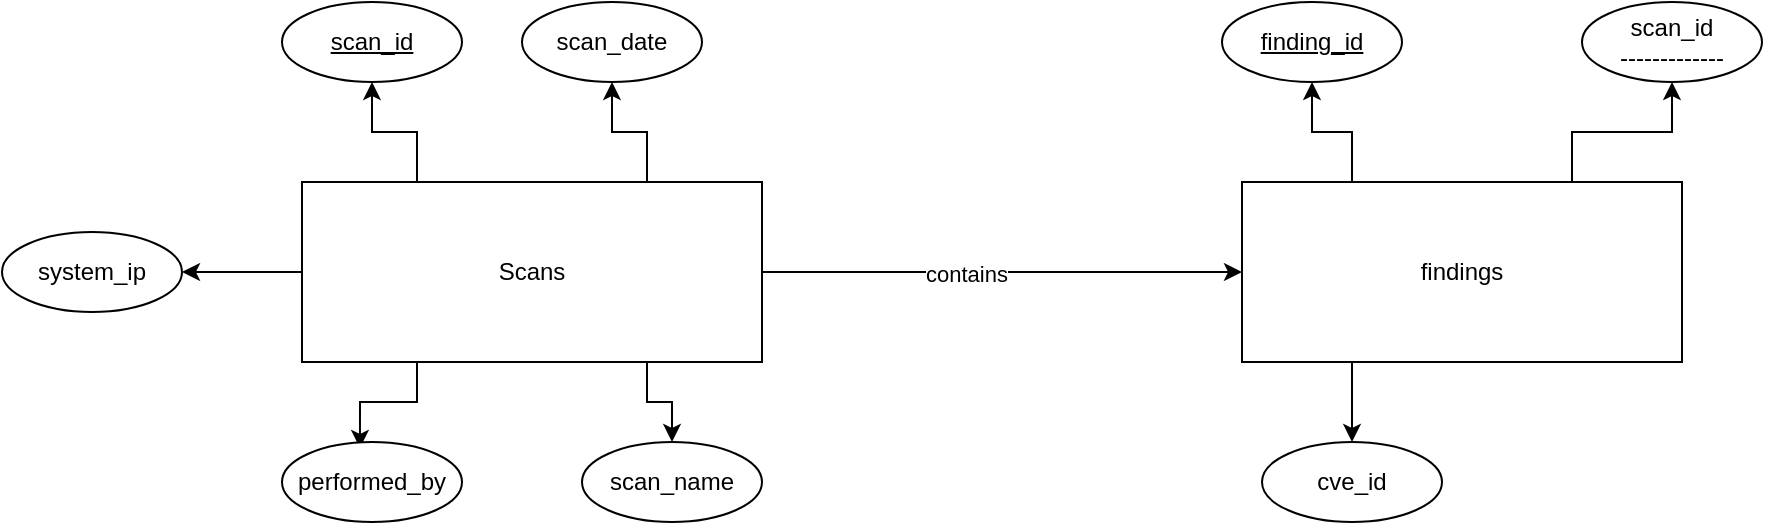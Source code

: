 <mxfile version="21.7.5" type="device">
  <diagram name="Page-1" id="cbwRjMTR35SqI4GXjvHU">
    <mxGraphModel dx="2284" dy="838" grid="1" gridSize="10" guides="1" tooltips="1" connect="1" arrows="1" fold="1" page="1" pageScale="1" pageWidth="850" pageHeight="1100" math="0" shadow="0">
      <root>
        <mxCell id="0" />
        <mxCell id="1" parent="0" />
        <mxCell id="7lTrUNVbNvYtxxuMBzhM-8" style="edgeStyle=orthogonalEdgeStyle;rounded=0;orthogonalLoop=1;jettySize=auto;html=1;" edge="1" parent="1" source="7lTrUNVbNvYtxxuMBzhM-1" target="7lTrUNVbNvYtxxuMBzhM-7">
          <mxGeometry relative="1" as="geometry" />
        </mxCell>
        <mxCell id="7lTrUNVbNvYtxxuMBzhM-9" style="edgeStyle=orthogonalEdgeStyle;rounded=0;orthogonalLoop=1;jettySize=auto;html=1;exitX=0.25;exitY=0;exitDx=0;exitDy=0;" edge="1" parent="1" source="7lTrUNVbNvYtxxuMBzhM-1" target="7lTrUNVbNvYtxxuMBzhM-3">
          <mxGeometry relative="1" as="geometry" />
        </mxCell>
        <mxCell id="7lTrUNVbNvYtxxuMBzhM-10" style="edgeStyle=orthogonalEdgeStyle;rounded=0;orthogonalLoop=1;jettySize=auto;html=1;exitX=0.75;exitY=0;exitDx=0;exitDy=0;" edge="1" parent="1" source="7lTrUNVbNvYtxxuMBzhM-1" target="7lTrUNVbNvYtxxuMBzhM-4">
          <mxGeometry relative="1" as="geometry" />
        </mxCell>
        <mxCell id="7lTrUNVbNvYtxxuMBzhM-11" style="edgeStyle=orthogonalEdgeStyle;rounded=0;orthogonalLoop=1;jettySize=auto;html=1;exitX=0.75;exitY=1;exitDx=0;exitDy=0;entryX=0.5;entryY=0;entryDx=0;entryDy=0;" edge="1" parent="1" source="7lTrUNVbNvYtxxuMBzhM-1" target="7lTrUNVbNvYtxxuMBzhM-6">
          <mxGeometry relative="1" as="geometry" />
        </mxCell>
        <mxCell id="7lTrUNVbNvYtxxuMBzhM-12" style="edgeStyle=orthogonalEdgeStyle;rounded=0;orthogonalLoop=1;jettySize=auto;html=1;exitX=0.25;exitY=1;exitDx=0;exitDy=0;entryX=0.433;entryY=0.075;entryDx=0;entryDy=0;entryPerimeter=0;" edge="1" parent="1" source="7lTrUNVbNvYtxxuMBzhM-1" target="7lTrUNVbNvYtxxuMBzhM-5">
          <mxGeometry relative="1" as="geometry" />
        </mxCell>
        <mxCell id="7lTrUNVbNvYtxxuMBzhM-13" style="edgeStyle=orthogonalEdgeStyle;rounded=0;orthogonalLoop=1;jettySize=auto;html=1;entryX=0;entryY=0.5;entryDx=0;entryDy=0;" edge="1" parent="1" source="7lTrUNVbNvYtxxuMBzhM-1" target="7lTrUNVbNvYtxxuMBzhM-2">
          <mxGeometry relative="1" as="geometry" />
        </mxCell>
        <mxCell id="7lTrUNVbNvYtxxuMBzhM-14" value="contains" style="edgeLabel;html=1;align=center;verticalAlign=middle;resizable=0;points=[];" vertex="1" connectable="0" parent="7lTrUNVbNvYtxxuMBzhM-13">
          <mxGeometry x="-0.15" y="-1" relative="1" as="geometry">
            <mxPoint as="offset" />
          </mxGeometry>
        </mxCell>
        <mxCell id="7lTrUNVbNvYtxxuMBzhM-1" value="Scans" style="html=1;whiteSpace=wrap;" vertex="1" parent="1">
          <mxGeometry x="100" y="370" width="230" height="90" as="geometry" />
        </mxCell>
        <mxCell id="7lTrUNVbNvYtxxuMBzhM-18" style="edgeStyle=orthogonalEdgeStyle;rounded=0;orthogonalLoop=1;jettySize=auto;html=1;exitX=0.25;exitY=0;exitDx=0;exitDy=0;" edge="1" parent="1" source="7lTrUNVbNvYtxxuMBzhM-2" target="7lTrUNVbNvYtxxuMBzhM-15">
          <mxGeometry relative="1" as="geometry" />
        </mxCell>
        <mxCell id="7lTrUNVbNvYtxxuMBzhM-19" style="edgeStyle=orthogonalEdgeStyle;rounded=0;orthogonalLoop=1;jettySize=auto;html=1;exitX=0.75;exitY=0;exitDx=0;exitDy=0;entryX=0.5;entryY=1;entryDx=0;entryDy=0;" edge="1" parent="1" source="7lTrUNVbNvYtxxuMBzhM-2" target="7lTrUNVbNvYtxxuMBzhM-16">
          <mxGeometry relative="1" as="geometry" />
        </mxCell>
        <mxCell id="7lTrUNVbNvYtxxuMBzhM-20" style="edgeStyle=orthogonalEdgeStyle;rounded=0;orthogonalLoop=1;jettySize=auto;html=1;exitX=0.25;exitY=1;exitDx=0;exitDy=0;" edge="1" parent="1" source="7lTrUNVbNvYtxxuMBzhM-2" target="7lTrUNVbNvYtxxuMBzhM-17">
          <mxGeometry relative="1" as="geometry" />
        </mxCell>
        <mxCell id="7lTrUNVbNvYtxxuMBzhM-2" value="findings" style="html=1;whiteSpace=wrap;" vertex="1" parent="1">
          <mxGeometry x="570" y="370" width="220" height="90" as="geometry" />
        </mxCell>
        <mxCell id="7lTrUNVbNvYtxxuMBzhM-3" value="&lt;u&gt;scan_id&lt;/u&gt;" style="ellipse;whiteSpace=wrap;html=1;" vertex="1" parent="1">
          <mxGeometry x="90" y="280" width="90" height="40" as="geometry" />
        </mxCell>
        <mxCell id="7lTrUNVbNvYtxxuMBzhM-4" value="scan_date" style="ellipse;whiteSpace=wrap;html=1;" vertex="1" parent="1">
          <mxGeometry x="210" y="280" width="90" height="40" as="geometry" />
        </mxCell>
        <mxCell id="7lTrUNVbNvYtxxuMBzhM-5" value="performed_by" style="ellipse;whiteSpace=wrap;html=1;" vertex="1" parent="1">
          <mxGeometry x="90" y="500" width="90" height="40" as="geometry" />
        </mxCell>
        <mxCell id="7lTrUNVbNvYtxxuMBzhM-6" value="scan_name" style="ellipse;whiteSpace=wrap;html=1;" vertex="1" parent="1">
          <mxGeometry x="240" y="500" width="90" height="40" as="geometry" />
        </mxCell>
        <mxCell id="7lTrUNVbNvYtxxuMBzhM-7" value="system_ip" style="ellipse;whiteSpace=wrap;html=1;" vertex="1" parent="1">
          <mxGeometry x="-50" y="395" width="90" height="40" as="geometry" />
        </mxCell>
        <mxCell id="7lTrUNVbNvYtxxuMBzhM-15" value="&lt;u&gt;finding_id&lt;/u&gt;" style="ellipse;whiteSpace=wrap;html=1;" vertex="1" parent="1">
          <mxGeometry x="560" y="280" width="90" height="40" as="geometry" />
        </mxCell>
        <mxCell id="7lTrUNVbNvYtxxuMBzhM-16" value="scan_id&lt;br&gt;-------------" style="ellipse;whiteSpace=wrap;html=1;" vertex="1" parent="1">
          <mxGeometry x="740" y="280" width="90" height="40" as="geometry" />
        </mxCell>
        <mxCell id="7lTrUNVbNvYtxxuMBzhM-17" value="cve_id" style="ellipse;whiteSpace=wrap;html=1;" vertex="1" parent="1">
          <mxGeometry x="580" y="500" width="90" height="40" as="geometry" />
        </mxCell>
      </root>
    </mxGraphModel>
  </diagram>
</mxfile>
